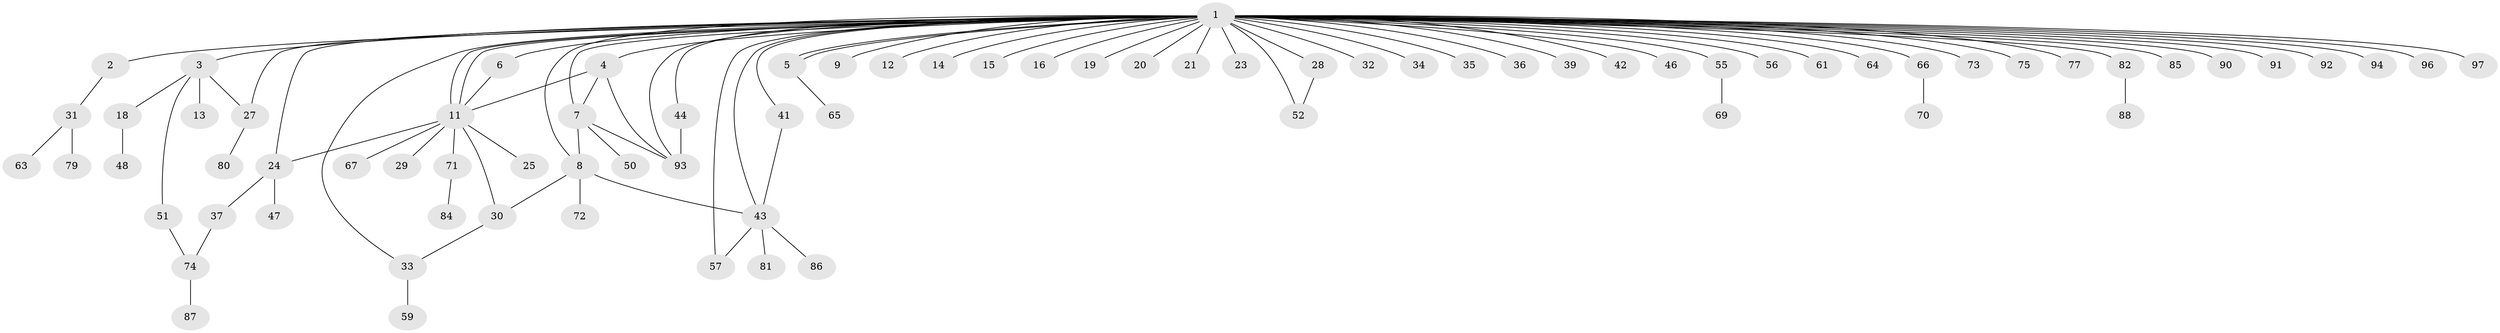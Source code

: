 // Generated by graph-tools (version 1.1) at 2025/51/02/27/25 19:51:59]
// undirected, 78 vertices, 95 edges
graph export_dot {
graph [start="1"]
  node [color=gray90,style=filled];
  1 [super="+95"];
  2 [super="+54"];
  3 [super="+17"];
  4 [super="+38"];
  5 [super="+40"];
  6;
  7 [super="+26"];
  8 [super="+10"];
  9;
  11 [super="+60"];
  12;
  13;
  14;
  15;
  16;
  18 [super="+22"];
  19;
  20 [super="+58"];
  21;
  23;
  24 [super="+78"];
  25;
  27 [super="+53"];
  28;
  29;
  30 [super="+68"];
  31 [super="+45"];
  32;
  33;
  34;
  35;
  36;
  37;
  39 [super="+49"];
  41;
  42;
  43 [super="+62"];
  44;
  46;
  47;
  48;
  50;
  51;
  52 [super="+89"];
  55;
  56;
  57;
  59;
  61;
  63 [super="+98"];
  64;
  65 [super="+76"];
  66;
  67;
  69 [super="+83"];
  70;
  71;
  72;
  73;
  74;
  75;
  77;
  79;
  80;
  81;
  82;
  84;
  85;
  86;
  87;
  88;
  90;
  91;
  92;
  93;
  94;
  96;
  97;
  1 -- 2;
  1 -- 3;
  1 -- 4;
  1 -- 5;
  1 -- 5;
  1 -- 6;
  1 -- 7;
  1 -- 8;
  1 -- 9;
  1 -- 11;
  1 -- 11;
  1 -- 12;
  1 -- 14;
  1 -- 15;
  1 -- 16;
  1 -- 19;
  1 -- 20;
  1 -- 21;
  1 -- 23;
  1 -- 24;
  1 -- 27;
  1 -- 28;
  1 -- 32;
  1 -- 33;
  1 -- 34;
  1 -- 35;
  1 -- 36;
  1 -- 39;
  1 -- 41;
  1 -- 42;
  1 -- 43;
  1 -- 44;
  1 -- 46;
  1 -- 55;
  1 -- 56;
  1 -- 57;
  1 -- 61;
  1 -- 64;
  1 -- 66;
  1 -- 73;
  1 -- 75;
  1 -- 77;
  1 -- 82;
  1 -- 85;
  1 -- 90;
  1 -- 91;
  1 -- 92;
  1 -- 93;
  1 -- 94;
  1 -- 96;
  1 -- 97;
  1 -- 52;
  2 -- 31;
  3 -- 13;
  3 -- 18;
  3 -- 27;
  3 -- 51;
  4 -- 7;
  4 -- 11;
  4 -- 93;
  5 -- 65;
  6 -- 11;
  7 -- 93;
  7 -- 8;
  7 -- 50;
  8 -- 30;
  8 -- 43;
  8 -- 72;
  11 -- 25;
  11 -- 29;
  11 -- 30;
  11 -- 71;
  11 -- 67;
  11 -- 24;
  18 -- 48;
  24 -- 37;
  24 -- 47;
  27 -- 80;
  28 -- 52;
  30 -- 33;
  31 -- 63;
  31 -- 79;
  33 -- 59;
  37 -- 74;
  41 -- 43;
  43 -- 81;
  43 -- 57;
  43 -- 86;
  44 -- 93;
  51 -- 74;
  55 -- 69;
  66 -- 70;
  71 -- 84;
  74 -- 87;
  82 -- 88;
}
